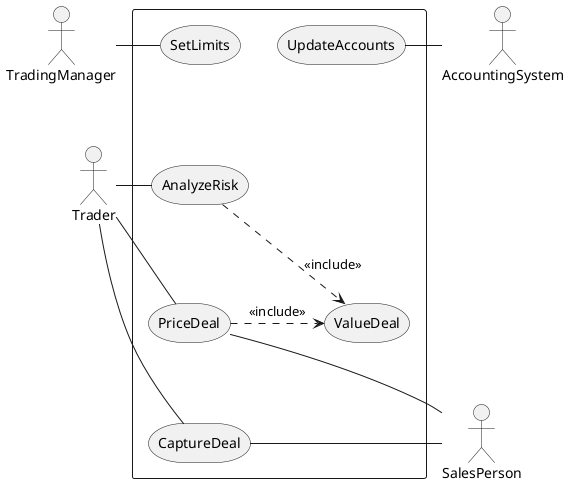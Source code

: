 @startuml

actor TradingManager
actor AccountingSystem
actor Trader
actor SalesPerson

rectangle  {
    storage SetLimits
    storage AnalyzeRisk
    storage PriceDeal
    storage CaptureDeal
    storage UpdateAccounts
    storage ValueDeal
}

TradingManager - SetLimits
Trader - AnalyzeRisk
Trader - PriceDeal
Trader - CaptureDeal

AnalyzeRisk .> ValueDeal : <<include>>
PriceDeal .> ValueDeal : <<include>>

UpdateAccounts - AccountingSystem

PriceDeal - SalesPerson
CaptureDeal - SalesPerson

' ordering
SetLimits -[hidden] UpdateAccounts
SetLimits -[hidden]-> AnalyzeRisk
AnalyzeRisk -[hidden]-> PriceDeal
PriceDeal -[hidden]-> CaptureDeal
TradingManager -[hidden]-> Trader

@enduml